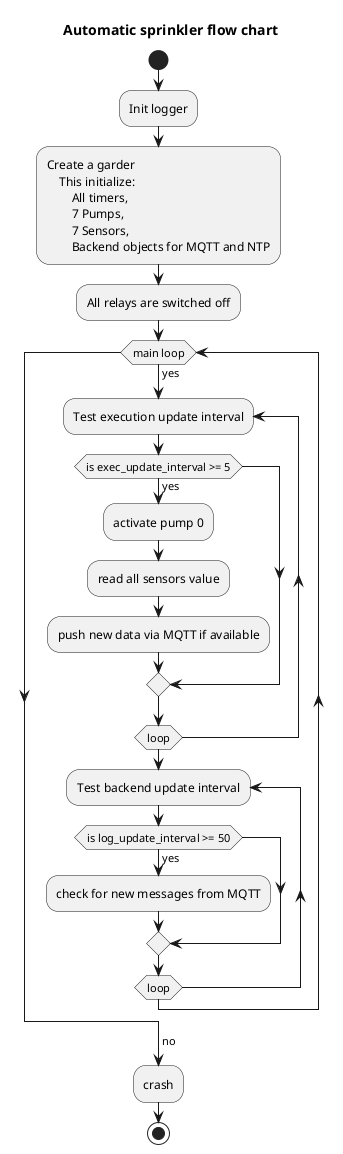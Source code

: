 @startuml

title Automatic sprinkler flow chart

start
:Init logger;
:Create a garder
    This initialize:
        All timers,
        7 Pumps,
        7 Sensors,
        Backend objects for MQTT and NTP;

:All relays are switched off;

while (main loop) is (yes)
    repeat :Test execution update interval;
        if (is exec_update_interval >= 5) then (yes)
            :activate pump 0;
            :read all sensors value;
            :push new data via MQTT if available;
        endif
    repeat while (loop) 
    
    repeat :Test backend update interval;
        if (is log_update_interval >= 50) then (yes)
            :check for new messages from MQTT;
        endif
    repeat while (loop)

end while
-> no;
:crash;

stop

@enduml